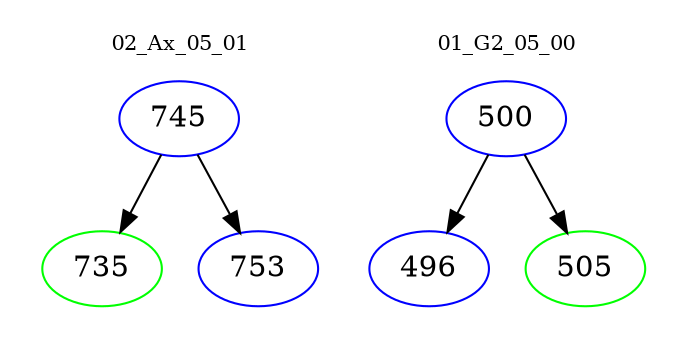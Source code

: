 digraph{
subgraph cluster_0 {
color = white
label = "02_Ax_05_01";
fontsize=10;
T0_745 [label="745", color="blue"]
T0_745 -> T0_735 [color="black"]
T0_735 [label="735", color="green"]
T0_745 -> T0_753 [color="black"]
T0_753 [label="753", color="blue"]
}
subgraph cluster_1 {
color = white
label = "01_G2_05_00";
fontsize=10;
T1_500 [label="500", color="blue"]
T1_500 -> T1_496 [color="black"]
T1_496 [label="496", color="blue"]
T1_500 -> T1_505 [color="black"]
T1_505 [label="505", color="green"]
}
}

